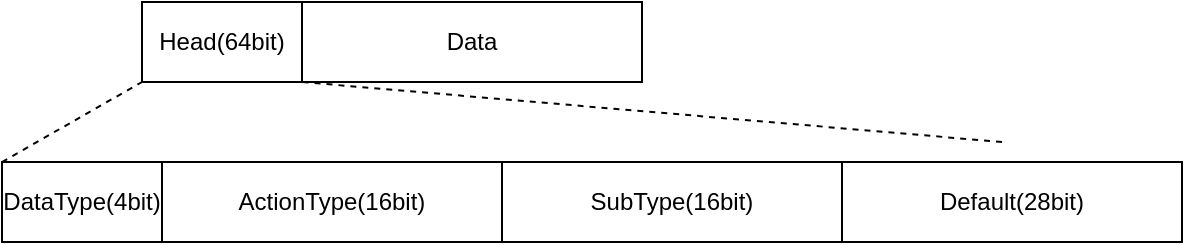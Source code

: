 <mxfile version="23.1.7" type="github">
  <diagram name="第 1 页" id="LsnD8-VomTxzoIUvUdtn">
    <mxGraphModel dx="784" dy="400" grid="1" gridSize="10" guides="1" tooltips="1" connect="1" arrows="1" fold="1" page="1" pageScale="1" pageWidth="827" pageHeight="1169" math="0" shadow="0">
      <root>
        <mxCell id="0" />
        <mxCell id="1" parent="0" />
        <mxCell id="6rBBKJ598IntfDfWMGEn-23" value="" style="endArrow=none;html=1;rounded=0;entryX=0.23;entryY=0.005;entryDx=0;entryDy=0;entryPerimeter=0;exitX=0.23;exitY=0.984;exitDx=0;exitDy=0;exitPerimeter=0;" edge="1" parent="1">
          <mxGeometry width="50" height="50" relative="1" as="geometry">
            <mxPoint x="210.0" y="369.16" as="sourcePoint" />
            <mxPoint x="210.0" y="330.0" as="targetPoint" />
          </mxGeometry>
        </mxCell>
        <mxCell id="6rBBKJ598IntfDfWMGEn-27" value="DataType(4bit)" style="rounded=0;whiteSpace=wrap;html=1;" vertex="1" parent="1">
          <mxGeometry x="60" y="410" width="80" height="40" as="geometry" />
        </mxCell>
        <mxCell id="6rBBKJ598IntfDfWMGEn-28" value="" style="endArrow=none;dashed=1;html=1;rounded=0;entryX=0;entryY=1;entryDx=0;entryDy=0;exitX=0;exitY=0;exitDx=0;exitDy=0;" edge="1" parent="1" source="6rBBKJ598IntfDfWMGEn-27">
          <mxGeometry width="50" height="50" relative="1" as="geometry">
            <mxPoint x="-50" y="420" as="sourcePoint" />
            <mxPoint x="130.0" y="370" as="targetPoint" />
          </mxGeometry>
        </mxCell>
        <mxCell id="6rBBKJ598IntfDfWMGEn-30" value="" style="endArrow=none;dashed=1;html=1;rounded=0;entryX=0.32;entryY=1;entryDx=0;entryDy=0;entryPerimeter=0;exitX=1;exitY=0;exitDx=0;exitDy=0;" edge="1" parent="1">
          <mxGeometry width="50" height="50" relative="1" as="geometry">
            <mxPoint x="560" y="400" as="sourcePoint" />
            <mxPoint x="210" y="370" as="targetPoint" />
          </mxGeometry>
        </mxCell>
        <mxCell id="6rBBKJ598IntfDfWMGEn-31" value="ActionType(16bit)" style="rounded=0;whiteSpace=wrap;html=1;" vertex="1" parent="1">
          <mxGeometry x="140" y="410" width="170" height="40" as="geometry" />
        </mxCell>
        <mxCell id="6rBBKJ598IntfDfWMGEn-34" value="SubType(16bit)" style="rounded=0;whiteSpace=wrap;html=1;" vertex="1" parent="1">
          <mxGeometry x="310" y="410" width="170" height="40" as="geometry" />
        </mxCell>
        <mxCell id="6rBBKJ598IntfDfWMGEn-36" value="Head(64bit)" style="rounded=0;whiteSpace=wrap;html=1;" vertex="1" parent="1">
          <mxGeometry x="130" y="330" width="80" height="40" as="geometry" />
        </mxCell>
        <mxCell id="6rBBKJ598IntfDfWMGEn-37" value="Data" style="rounded=0;whiteSpace=wrap;html=1;" vertex="1" parent="1">
          <mxGeometry x="210" y="330" width="170" height="40" as="geometry" />
        </mxCell>
        <mxCell id="6rBBKJ598IntfDfWMGEn-38" value="Default(28bit)" style="rounded=0;whiteSpace=wrap;html=1;" vertex="1" parent="1">
          <mxGeometry x="480" y="410" width="170" height="40" as="geometry" />
        </mxCell>
      </root>
    </mxGraphModel>
  </diagram>
</mxfile>
